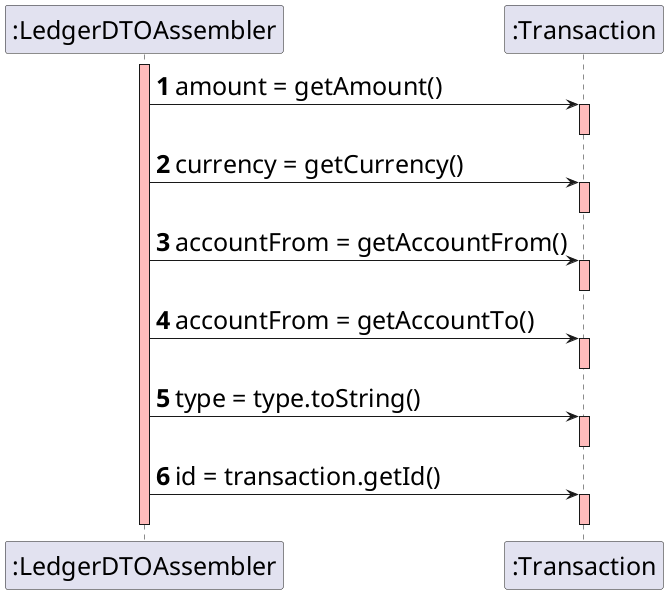 @startuml
skinparam DefaultFontSize 25

activate ":LedgerDTOAssembler" #FFBBBB

autonumber 1
":LedgerDTOAssembler"->":Transaction" : amount = getAmount()
activate ":Transaction" #FFBBBB
deactivate ":Transaction"

":LedgerDTOAssembler"->":Transaction" : currency = getCurrency()
activate ":Transaction" #FFBBBB
deactivate ":Transaction"

":LedgerDTOAssembler"->":Transaction" : accountFrom = getAccountFrom()
activate ":Transaction" #FFBBBB
deactivate ":Transaction"

":LedgerDTOAssembler"->":Transaction" : accountFrom = getAccountTo()
activate ":Transaction" #FFBBBB
deactivate ":Transaction"

":LedgerDTOAssembler"->":Transaction" : type = type.toString()
activate ":Transaction" #FFBBBB
deactivate ":Transaction"

":LedgerDTOAssembler"->":Transaction" : id = transaction.getId()
activate ":Transaction" #FFBBBB
deactivate ":Transaction"
deactivate ":LedgerDTOAssembler" #FFBBBB

@enduml